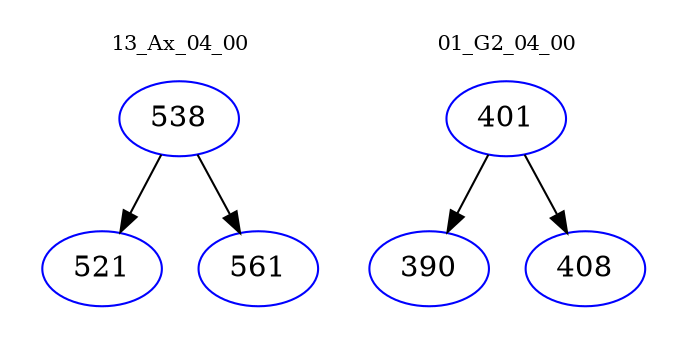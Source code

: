 digraph{
subgraph cluster_0 {
color = white
label = "13_Ax_04_00";
fontsize=10;
T0_538 [label="538", color="blue"]
T0_538 -> T0_521 [color="black"]
T0_521 [label="521", color="blue"]
T0_538 -> T0_561 [color="black"]
T0_561 [label="561", color="blue"]
}
subgraph cluster_1 {
color = white
label = "01_G2_04_00";
fontsize=10;
T1_401 [label="401", color="blue"]
T1_401 -> T1_390 [color="black"]
T1_390 [label="390", color="blue"]
T1_401 -> T1_408 [color="black"]
T1_408 [label="408", color="blue"]
}
}

